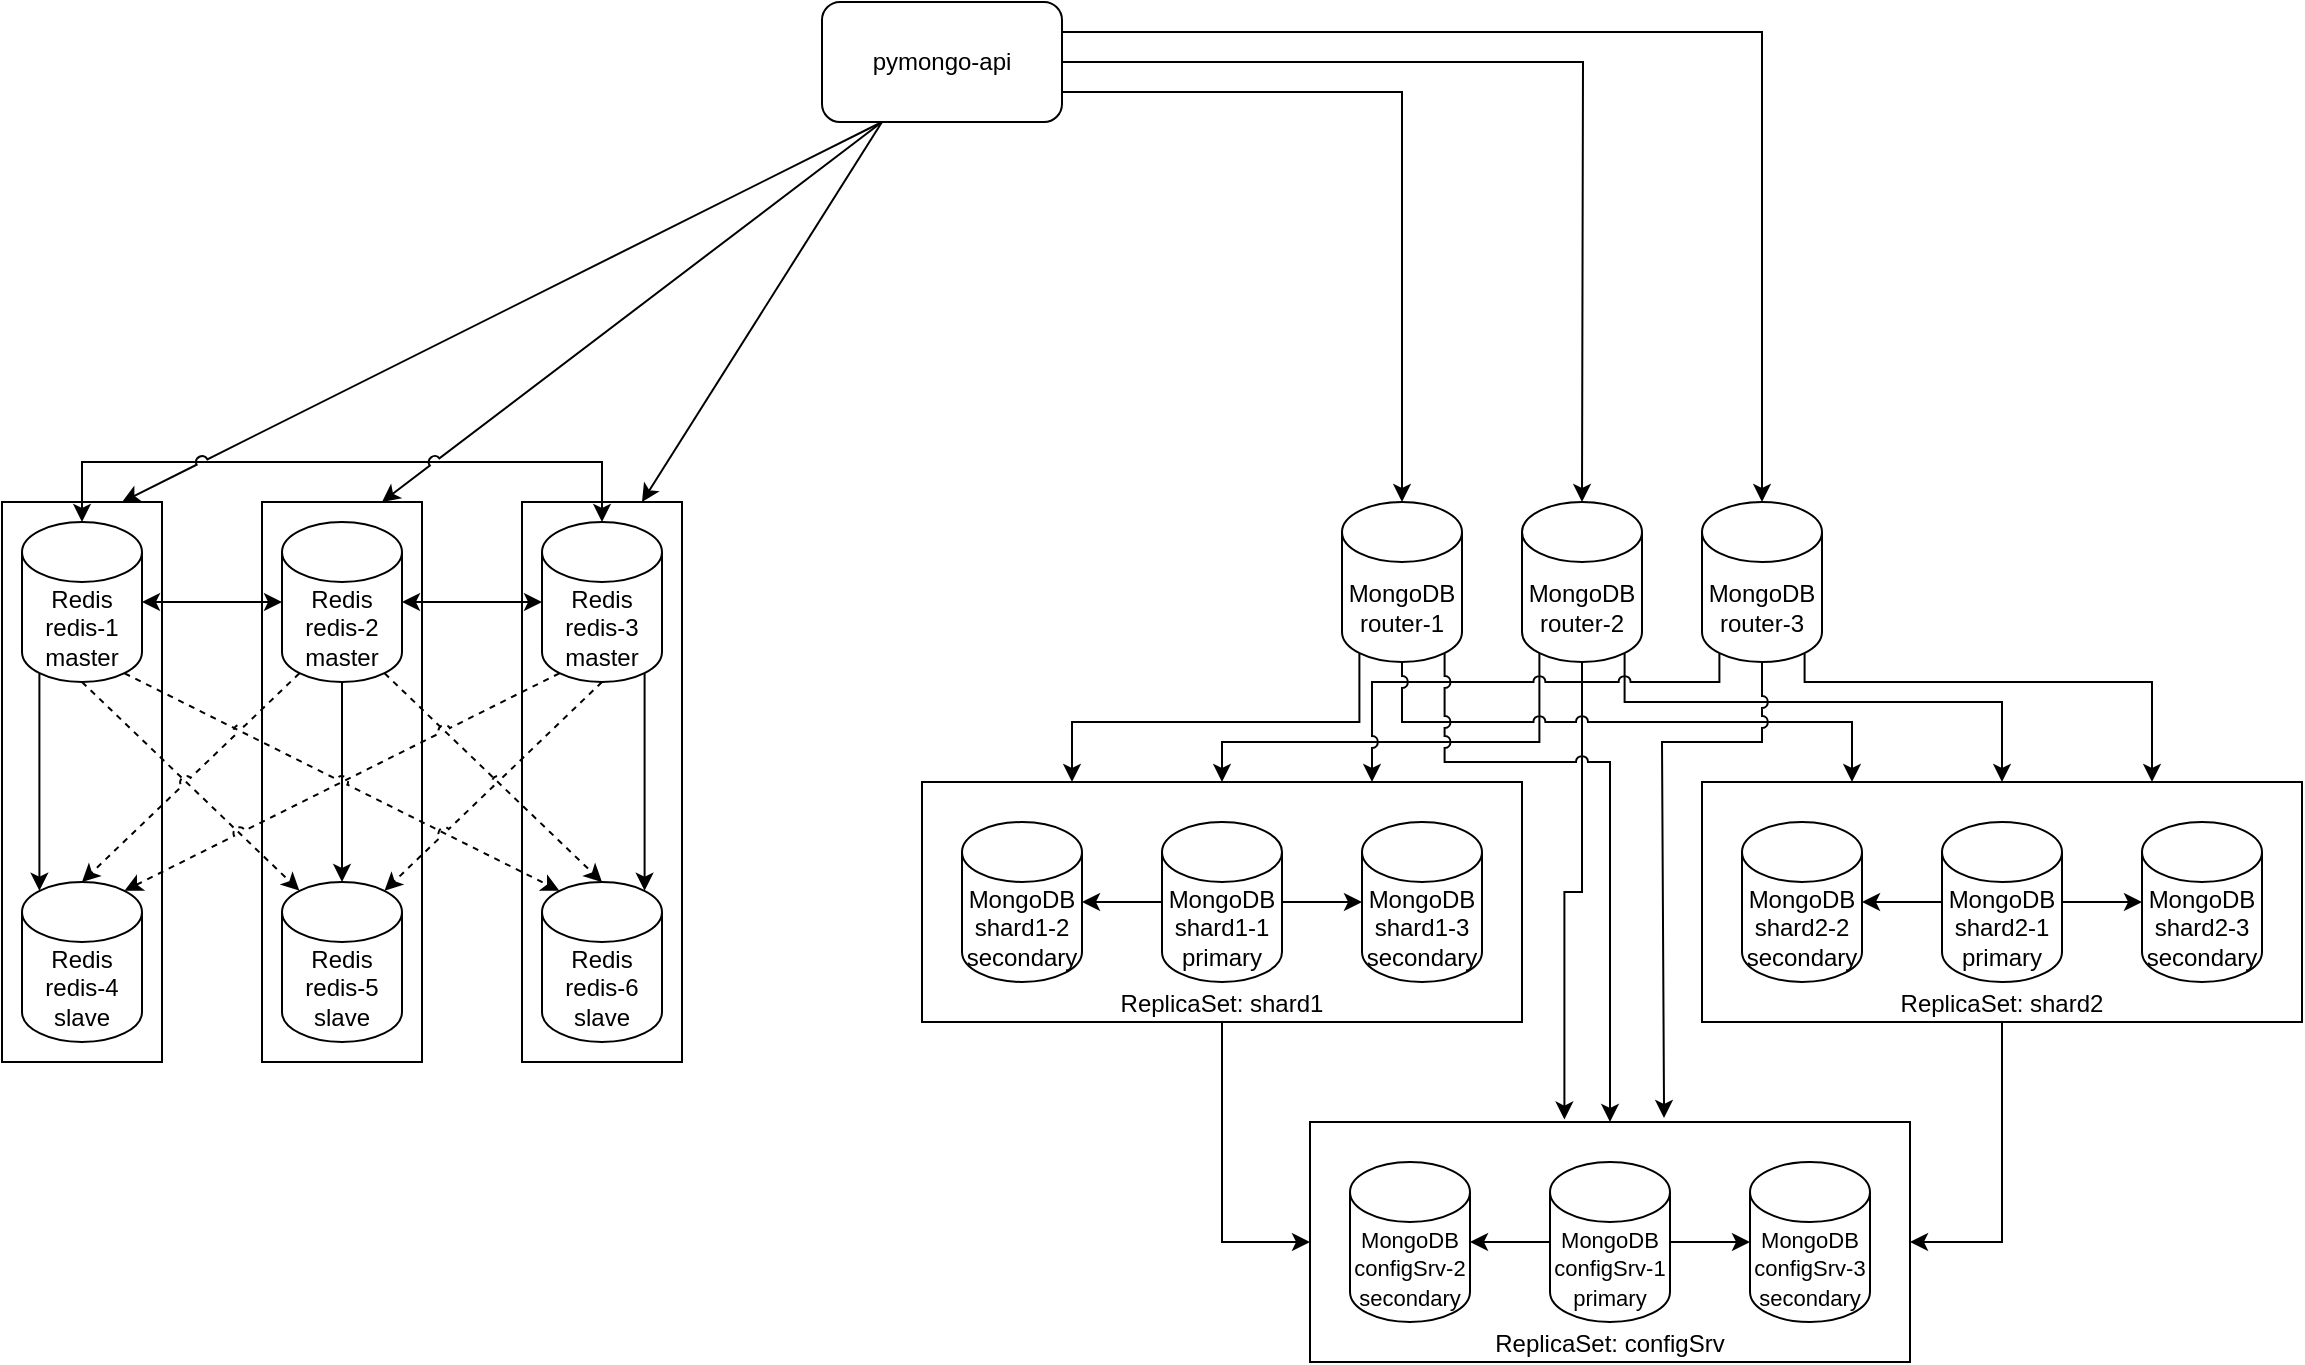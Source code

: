 <mxfile version="24.7.5">
  <diagram name="Page-1" id="-H_mtQnk-PTXWXPvYvuk">
    <mxGraphModel dx="2352" dy="864" grid="1" gridSize="10" guides="1" tooltips="1" connect="1" arrows="1" fold="1" page="1" pageScale="1" pageWidth="1169" pageHeight="827" math="0" shadow="0">
      <root>
        <mxCell id="0" />
        <mxCell id="1" parent="0" />
        <mxCell id="Lyd-lEIhE1725QVAAXBL-100" value="" style="group" vertex="1" connectable="0" parent="1">
          <mxGeometry x="190" y="380" width="80" height="280" as="geometry" />
        </mxCell>
        <mxCell id="Lyd-lEIhE1725QVAAXBL-99" value="" style="rounded=0;whiteSpace=wrap;html=1;" vertex="1" parent="Lyd-lEIhE1725QVAAXBL-100">
          <mxGeometry width="80" height="280" as="geometry" />
        </mxCell>
        <mxCell id="Lyd-lEIhE1725QVAAXBL-44" value="Redis&lt;br&gt;redis-3&lt;br&gt;master" style="shape=cylinder3;whiteSpace=wrap;html=1;boundedLbl=1;backgroundOutline=1;size=15;" vertex="1" parent="Lyd-lEIhE1725QVAAXBL-100">
          <mxGeometry x="10" y="10" width="60" height="80" as="geometry" />
        </mxCell>
        <mxCell id="Lyd-lEIhE1725QVAAXBL-49" value="Redis&lt;br&gt;redis-6&lt;br&gt;slave" style="shape=cylinder3;whiteSpace=wrap;html=1;boundedLbl=1;backgroundOutline=1;size=15;" vertex="1" parent="Lyd-lEIhE1725QVAAXBL-100">
          <mxGeometry x="10" y="190" width="60" height="80" as="geometry" />
        </mxCell>
        <mxCell id="Lyd-lEIhE1725QVAAXBL-57" style="rounded=0;orthogonalLoop=1;jettySize=auto;html=1;exitX=0.855;exitY=1;exitDx=0;exitDy=-4.35;exitPerimeter=0;entryX=0.855;entryY=0;entryDx=0;entryDy=4.35;entryPerimeter=0;jumpStyle=arc;" edge="1" parent="Lyd-lEIhE1725QVAAXBL-100" source="Lyd-lEIhE1725QVAAXBL-44" target="Lyd-lEIhE1725QVAAXBL-49">
          <mxGeometry relative="1" as="geometry" />
        </mxCell>
        <mxCell id="Lyd-lEIhE1725QVAAXBL-98" value="" style="group" vertex="1" connectable="0" parent="1">
          <mxGeometry x="60" y="380" width="80" height="280" as="geometry" />
        </mxCell>
        <mxCell id="Lyd-lEIhE1725QVAAXBL-97" value="" style="rounded=0;whiteSpace=wrap;html=1;" vertex="1" parent="Lyd-lEIhE1725QVAAXBL-98">
          <mxGeometry width="80" height="280" as="geometry" />
        </mxCell>
        <mxCell id="Lyd-lEIhE1725QVAAXBL-45" value="Redis&lt;br&gt;redis-2&lt;br&gt;master" style="shape=cylinder3;whiteSpace=wrap;html=1;boundedLbl=1;backgroundOutline=1;size=15;" vertex="1" parent="Lyd-lEIhE1725QVAAXBL-98">
          <mxGeometry x="10" y="10" width="60" height="80" as="geometry" />
        </mxCell>
        <mxCell id="Lyd-lEIhE1725QVAAXBL-48" value="Redis&lt;br&gt;redis-5&lt;br&gt;slave" style="shape=cylinder3;whiteSpace=wrap;html=1;boundedLbl=1;backgroundOutline=1;size=15;" vertex="1" parent="Lyd-lEIhE1725QVAAXBL-98">
          <mxGeometry x="10" y="190" width="60" height="80" as="geometry" />
        </mxCell>
        <mxCell id="Lyd-lEIhE1725QVAAXBL-53" style="rounded=0;orthogonalLoop=1;jettySize=auto;html=1;exitX=0.5;exitY=1;exitDx=0;exitDy=0;exitPerimeter=0;entryX=0.5;entryY=0;entryDx=0;entryDy=0;entryPerimeter=0;jumpStyle=arc;" edge="1" parent="Lyd-lEIhE1725QVAAXBL-98" source="Lyd-lEIhE1725QVAAXBL-45" target="Lyd-lEIhE1725QVAAXBL-48">
          <mxGeometry relative="1" as="geometry" />
        </mxCell>
        <mxCell id="Lyd-lEIhE1725QVAAXBL-96" value="" style="group" vertex="1" connectable="0" parent="1">
          <mxGeometry x="-70" y="380" width="80" height="280" as="geometry" />
        </mxCell>
        <mxCell id="Lyd-lEIhE1725QVAAXBL-95" value="" style="rounded=0;whiteSpace=wrap;html=1;" vertex="1" parent="Lyd-lEIhE1725QVAAXBL-96">
          <mxGeometry width="80" height="280" as="geometry" />
        </mxCell>
        <mxCell id="Lyd-lEIhE1725QVAAXBL-46" value="Redis&lt;br&gt;redis-1&lt;br&gt;master" style="shape=cylinder3;whiteSpace=wrap;html=1;boundedLbl=1;backgroundOutline=1;size=15;" vertex="1" parent="Lyd-lEIhE1725QVAAXBL-96">
          <mxGeometry x="10" y="10" width="60" height="80" as="geometry" />
        </mxCell>
        <mxCell id="Lyd-lEIhE1725QVAAXBL-47" value="Redis&lt;br&gt;redis-4&lt;br&gt;slave" style="shape=cylinder3;whiteSpace=wrap;html=1;boundedLbl=1;backgroundOutline=1;size=15;" vertex="1" parent="Lyd-lEIhE1725QVAAXBL-96">
          <mxGeometry x="10" y="190" width="60" height="80" as="geometry" />
        </mxCell>
        <mxCell id="Lyd-lEIhE1725QVAAXBL-50" style="rounded=0;orthogonalLoop=1;jettySize=auto;html=1;exitX=0.145;exitY=1;exitDx=0;exitDy=-4.35;exitPerimeter=0;entryX=0.145;entryY=0;entryDx=0;entryDy=4.35;entryPerimeter=0;jumpStyle=arc;" edge="1" parent="Lyd-lEIhE1725QVAAXBL-96" source="Lyd-lEIhE1725QVAAXBL-46" target="Lyd-lEIhE1725QVAAXBL-47">
          <mxGeometry relative="1" as="geometry" />
        </mxCell>
        <mxCell id="Lyd-lEIhE1725QVAAXBL-33" value="" style="group" vertex="1" connectable="0" parent="1">
          <mxGeometry x="780" y="520" width="300" height="120" as="geometry" />
        </mxCell>
        <mxCell id="Lyd-lEIhE1725QVAAXBL-32" value="ReplicaSet: shard2" style="rounded=0;whiteSpace=wrap;html=1;verticalAlign=bottom;" vertex="1" parent="Lyd-lEIhE1725QVAAXBL-33">
          <mxGeometry width="300" height="120" as="geometry" />
        </mxCell>
        <mxCell id="Lyd-lEIhE1725QVAAXBL-3" value="MongoDB&lt;br&gt;shard2-1&lt;br&gt;primary" style="shape=cylinder3;whiteSpace=wrap;html=1;boundedLbl=1;backgroundOutline=1;size=15;" vertex="1" parent="Lyd-lEIhE1725QVAAXBL-33">
          <mxGeometry x="120" y="20" width="60" height="80" as="geometry" />
        </mxCell>
        <mxCell id="Lyd-lEIhE1725QVAAXBL-16" value="MongoDB&lt;br&gt;shard2-2&lt;br&gt;secondary" style="shape=cylinder3;whiteSpace=wrap;html=1;boundedLbl=1;backgroundOutline=1;size=15;" vertex="1" parent="Lyd-lEIhE1725QVAAXBL-33">
          <mxGeometry x="20" y="20" width="60" height="80" as="geometry" />
        </mxCell>
        <mxCell id="Lyd-lEIhE1725QVAAXBL-17" value="MongoDB&lt;br&gt;shard2-3&lt;br&gt;secondary" style="shape=cylinder3;whiteSpace=wrap;html=1;boundedLbl=1;backgroundOutline=1;size=15;" vertex="1" parent="Lyd-lEIhE1725QVAAXBL-33">
          <mxGeometry x="220" y="20" width="60" height="80" as="geometry" />
        </mxCell>
        <mxCell id="Lyd-lEIhE1725QVAAXBL-25" style="edgeStyle=orthogonalEdgeStyle;rounded=0;orthogonalLoop=1;jettySize=auto;html=1;exitX=0;exitY=0.5;exitDx=0;exitDy=0;exitPerimeter=0;entryX=1;entryY=0.5;entryDx=0;entryDy=0;entryPerimeter=0;" edge="1" parent="Lyd-lEIhE1725QVAAXBL-33" source="Lyd-lEIhE1725QVAAXBL-3" target="Lyd-lEIhE1725QVAAXBL-16">
          <mxGeometry relative="1" as="geometry" />
        </mxCell>
        <mxCell id="Lyd-lEIhE1725QVAAXBL-26" style="edgeStyle=orthogonalEdgeStyle;rounded=0;orthogonalLoop=1;jettySize=auto;html=1;exitX=1;exitY=0.5;exitDx=0;exitDy=0;exitPerimeter=0;entryX=0;entryY=0.5;entryDx=0;entryDy=0;entryPerimeter=0;" edge="1" parent="Lyd-lEIhE1725QVAAXBL-33" source="Lyd-lEIhE1725QVAAXBL-3" target="Lyd-lEIhE1725QVAAXBL-17">
          <mxGeometry relative="1" as="geometry" />
        </mxCell>
        <mxCell id="Lyd-lEIhE1725QVAAXBL-31" value="" style="group" vertex="1" connectable="0" parent="1">
          <mxGeometry x="390" y="520" width="300" height="120" as="geometry" />
        </mxCell>
        <mxCell id="Lyd-lEIhE1725QVAAXBL-30" value="ReplicaSet: shard1" style="rounded=0;whiteSpace=wrap;html=1;verticalAlign=bottom;" vertex="1" parent="Lyd-lEIhE1725QVAAXBL-31">
          <mxGeometry width="300" height="120" as="geometry" />
        </mxCell>
        <mxCell id="Lyd-lEIhE1725QVAAXBL-2" value="MongoDB&lt;br&gt;shard1-1&lt;br&gt;primary" style="shape=cylinder3;whiteSpace=wrap;html=1;boundedLbl=1;backgroundOutline=1;size=15;" vertex="1" parent="Lyd-lEIhE1725QVAAXBL-31">
          <mxGeometry x="120" y="20" width="60" height="80" as="geometry" />
        </mxCell>
        <mxCell id="Lyd-lEIhE1725QVAAXBL-12" value="MongoDB&lt;br&gt;shard1-2&lt;br&gt;secondary" style="shape=cylinder3;whiteSpace=wrap;html=1;boundedLbl=1;backgroundOutline=1;size=15;" vertex="1" parent="Lyd-lEIhE1725QVAAXBL-31">
          <mxGeometry x="20" y="20" width="60" height="80" as="geometry" />
        </mxCell>
        <mxCell id="Lyd-lEIhE1725QVAAXBL-13" value="MongoDB&lt;br&gt;shard1-3&lt;br&gt;secondary" style="shape=cylinder3;whiteSpace=wrap;html=1;boundedLbl=1;backgroundOutline=1;size=15;" vertex="1" parent="Lyd-lEIhE1725QVAAXBL-31">
          <mxGeometry x="220" y="20" width="60" height="80" as="geometry" />
        </mxCell>
        <mxCell id="Lyd-lEIhE1725QVAAXBL-21" style="edgeStyle=orthogonalEdgeStyle;rounded=0;orthogonalLoop=1;jettySize=auto;html=1;exitX=0;exitY=0.5;exitDx=0;exitDy=0;exitPerimeter=0;entryX=1;entryY=0.5;entryDx=0;entryDy=0;entryPerimeter=0;" edge="1" parent="Lyd-lEIhE1725QVAAXBL-31" source="Lyd-lEIhE1725QVAAXBL-2" target="Lyd-lEIhE1725QVAAXBL-12">
          <mxGeometry relative="1" as="geometry" />
        </mxCell>
        <mxCell id="Lyd-lEIhE1725QVAAXBL-22" style="edgeStyle=orthogonalEdgeStyle;rounded=0;orthogonalLoop=1;jettySize=auto;html=1;exitX=1;exitY=0.5;exitDx=0;exitDy=0;exitPerimeter=0;entryX=0;entryY=0.5;entryDx=0;entryDy=0;entryPerimeter=0;" edge="1" parent="Lyd-lEIhE1725QVAAXBL-31" source="Lyd-lEIhE1725QVAAXBL-2" target="Lyd-lEIhE1725QVAAXBL-13">
          <mxGeometry relative="1" as="geometry" />
        </mxCell>
        <mxCell id="zA23MoTUsTF4_91t8viU-3" value="pymongo-api" style="rounded=1;whiteSpace=wrap;html=1;" parent="1" vertex="1">
          <mxGeometry x="340" y="130" width="120" height="60" as="geometry" />
        </mxCell>
        <mxCell id="zA23MoTUsTF4_91t8viU-4" style="edgeStyle=orthogonalEdgeStyle;rounded=0;orthogonalLoop=1;jettySize=auto;html=1;exitX=1;exitY=0.5;exitDx=0;exitDy=0;entryX=0.5;entryY=0;entryDx=0;entryDy=0;entryPerimeter=0;" parent="1" source="zA23MoTUsTF4_91t8viU-3" edge="1">
          <mxGeometry relative="1" as="geometry">
            <mxPoint x="720" y="380" as="targetPoint" />
          </mxGeometry>
        </mxCell>
        <mxCell id="Lyd-lEIhE1725QVAAXBL-51" style="rounded=0;orthogonalLoop=1;jettySize=auto;html=1;exitX=0.5;exitY=1;exitDx=0;exitDy=0;exitPerimeter=0;entryX=0.145;entryY=0;entryDx=0;entryDy=4.35;entryPerimeter=0;dashed=1;" edge="1" parent="1" source="Lyd-lEIhE1725QVAAXBL-46" target="Lyd-lEIhE1725QVAAXBL-48">
          <mxGeometry relative="1" as="geometry" />
        </mxCell>
        <mxCell id="Lyd-lEIhE1725QVAAXBL-52" style="rounded=0;orthogonalLoop=1;jettySize=auto;html=1;exitX=0.855;exitY=1;exitDx=0;exitDy=-4.35;exitPerimeter=0;entryX=0.145;entryY=0;entryDx=0;entryDy=4.35;entryPerimeter=0;jumpStyle=arc;dashed=1;" edge="1" parent="1" source="Lyd-lEIhE1725QVAAXBL-46" target="Lyd-lEIhE1725QVAAXBL-49">
          <mxGeometry relative="1" as="geometry" />
        </mxCell>
        <mxCell id="Lyd-lEIhE1725QVAAXBL-54" style="rounded=0;orthogonalLoop=1;jettySize=auto;html=1;exitX=0.145;exitY=1;exitDx=0;exitDy=-4.35;exitPerimeter=0;entryX=0.5;entryY=0;entryDx=0;entryDy=0;entryPerimeter=0;jumpStyle=arc;dashed=1;" edge="1" parent="1" source="Lyd-lEIhE1725QVAAXBL-45" target="Lyd-lEIhE1725QVAAXBL-47">
          <mxGeometry relative="1" as="geometry" />
        </mxCell>
        <mxCell id="Lyd-lEIhE1725QVAAXBL-55" style="rounded=0;orthogonalLoop=1;jettySize=auto;html=1;exitX=0.855;exitY=1;exitDx=0;exitDy=-4.35;exitPerimeter=0;entryX=0.5;entryY=0;entryDx=0;entryDy=0;entryPerimeter=0;jumpStyle=arc;dashed=1;" edge="1" parent="1" source="Lyd-lEIhE1725QVAAXBL-45" target="Lyd-lEIhE1725QVAAXBL-49">
          <mxGeometry relative="1" as="geometry" />
        </mxCell>
        <mxCell id="Lyd-lEIhE1725QVAAXBL-58" style="rounded=0;orthogonalLoop=1;jettySize=auto;html=1;exitX=0.5;exitY=1;exitDx=0;exitDy=0;exitPerimeter=0;entryX=0.855;entryY=0;entryDx=0;entryDy=4.35;entryPerimeter=0;jumpStyle=arc;dashed=1;" edge="1" parent="1" source="Lyd-lEIhE1725QVAAXBL-44" target="Lyd-lEIhE1725QVAAXBL-48">
          <mxGeometry relative="1" as="geometry" />
        </mxCell>
        <mxCell id="Lyd-lEIhE1725QVAAXBL-59" style="rounded=0;orthogonalLoop=1;jettySize=auto;html=1;exitX=0.145;exitY=1;exitDx=0;exitDy=-4.35;exitPerimeter=0;entryX=0.855;entryY=0;entryDx=0;entryDy=4.35;entryPerimeter=0;jumpStyle=arc;dashed=1;" edge="1" parent="1" source="Lyd-lEIhE1725QVAAXBL-44" target="Lyd-lEIhE1725QVAAXBL-47">
          <mxGeometry relative="1" as="geometry" />
        </mxCell>
        <mxCell id="Lyd-lEIhE1725QVAAXBL-61" style="edgeStyle=orthogonalEdgeStyle;rounded=0;orthogonalLoop=1;jettySize=auto;html=1;exitX=0;exitY=0.5;exitDx=0;exitDy=0;exitPerimeter=0;entryX=1;entryY=0.5;entryDx=0;entryDy=0;entryPerimeter=0;startArrow=classic;startFill=1;" edge="1" parent="1" source="Lyd-lEIhE1725QVAAXBL-45" target="Lyd-lEIhE1725QVAAXBL-46">
          <mxGeometry relative="1" as="geometry" />
        </mxCell>
        <mxCell id="Lyd-lEIhE1725QVAAXBL-62" style="edgeStyle=orthogonalEdgeStyle;rounded=0;orthogonalLoop=1;jettySize=auto;html=1;exitX=1;exitY=0.5;exitDx=0;exitDy=0;exitPerimeter=0;entryX=0;entryY=0.5;entryDx=0;entryDy=0;entryPerimeter=0;startArrow=classic;startFill=1;" edge="1" parent="1" source="Lyd-lEIhE1725QVAAXBL-45" target="Lyd-lEIhE1725QVAAXBL-44">
          <mxGeometry relative="1" as="geometry" />
        </mxCell>
        <mxCell id="Lyd-lEIhE1725QVAAXBL-63" style="edgeStyle=orthogonalEdgeStyle;rounded=0;orthogonalLoop=1;jettySize=auto;html=1;exitX=0.5;exitY=0;exitDx=0;exitDy=0;exitPerimeter=0;entryX=0.5;entryY=0;entryDx=0;entryDy=0;entryPerimeter=0;curved=0;startArrow=classic;startFill=1;" edge="1" parent="1" source="Lyd-lEIhE1725QVAAXBL-44" target="Lyd-lEIhE1725QVAAXBL-46">
          <mxGeometry relative="1" as="geometry">
            <Array as="points">
              <mxPoint x="230" y="360" />
              <mxPoint x="-30" y="360" />
            </Array>
          </mxGeometry>
        </mxCell>
        <mxCell id="Lyd-lEIhE1725QVAAXBL-64" style="rounded=0;orthogonalLoop=1;jettySize=auto;html=1;exitX=0.25;exitY=1;exitDx=0;exitDy=0;entryX=0.75;entryY=0;entryDx=0;entryDy=0;jumpStyle=arc;" edge="1" parent="1" source="zA23MoTUsTF4_91t8viU-3" target="Lyd-lEIhE1725QVAAXBL-95">
          <mxGeometry relative="1" as="geometry" />
        </mxCell>
        <mxCell id="Lyd-lEIhE1725QVAAXBL-65" style="rounded=0;orthogonalLoop=1;jettySize=auto;html=1;exitX=0.25;exitY=1;exitDx=0;exitDy=0;entryX=0.75;entryY=0;entryDx=0;entryDy=0;jumpStyle=arc;" edge="1" parent="1" source="zA23MoTUsTF4_91t8viU-3" target="Lyd-lEIhE1725QVAAXBL-97">
          <mxGeometry relative="1" as="geometry" />
        </mxCell>
        <mxCell id="Lyd-lEIhE1725QVAAXBL-66" style="rounded=0;orthogonalLoop=1;jettySize=auto;html=1;exitX=0.25;exitY=1;exitDx=0;exitDy=0;entryX=0.75;entryY=0;entryDx=0;entryDy=0;jumpStyle=arc;" edge="1" parent="1" source="zA23MoTUsTF4_91t8viU-3" target="Lyd-lEIhE1725QVAAXBL-99">
          <mxGeometry relative="1" as="geometry" />
        </mxCell>
        <mxCell id="Lyd-lEIhE1725QVAAXBL-71" value="" style="group;verticalAlign=bottom;" vertex="1" connectable="0" parent="1">
          <mxGeometry x="584" y="690" width="300" height="120" as="geometry" />
        </mxCell>
        <mxCell id="Lyd-lEIhE1725QVAAXBL-72" value="ReplicaSet: configSrv" style="rounded=0;whiteSpace=wrap;html=1;verticalAlign=bottom;" vertex="1" parent="Lyd-lEIhE1725QVAAXBL-71">
          <mxGeometry width="300" height="120" as="geometry" />
        </mxCell>
        <mxCell id="Lyd-lEIhE1725QVAAXBL-73" value="&lt;font style=&quot;font-size: 11px;&quot;&gt;MongoDB&lt;br&gt;configSrv-1&lt;br&gt;primary&lt;/font&gt;" style="shape=cylinder3;whiteSpace=wrap;html=1;boundedLbl=1;backgroundOutline=1;size=15;" vertex="1" parent="Lyd-lEIhE1725QVAAXBL-71">
          <mxGeometry x="120" y="20" width="60" height="80" as="geometry" />
        </mxCell>
        <mxCell id="Lyd-lEIhE1725QVAAXBL-74" value="&lt;font style=&quot;font-size: 11px;&quot;&gt;MongoDB&lt;br&gt;configSrv-2&lt;br&gt;secondary&lt;/font&gt;" style="shape=cylinder3;whiteSpace=wrap;html=1;boundedLbl=1;backgroundOutline=1;size=15;" vertex="1" parent="Lyd-lEIhE1725QVAAXBL-71">
          <mxGeometry x="20" y="20" width="60" height="80" as="geometry" />
        </mxCell>
        <mxCell id="Lyd-lEIhE1725QVAAXBL-75" value="&lt;font style=&quot;font-size: 11px;&quot;&gt;MongoDB&lt;br&gt;configSrv-3&lt;br&gt;secondary&lt;/font&gt;" style="shape=cylinder3;whiteSpace=wrap;html=1;boundedLbl=1;backgroundOutline=1;size=15;" vertex="1" parent="Lyd-lEIhE1725QVAAXBL-71">
          <mxGeometry x="220" y="20" width="60" height="80" as="geometry" />
        </mxCell>
        <mxCell id="Lyd-lEIhE1725QVAAXBL-76" style="edgeStyle=orthogonalEdgeStyle;rounded=0;orthogonalLoop=1;jettySize=auto;html=1;exitX=0;exitY=0.5;exitDx=0;exitDy=0;exitPerimeter=0;entryX=1;entryY=0.5;entryDx=0;entryDy=0;entryPerimeter=0;" edge="1" parent="Lyd-lEIhE1725QVAAXBL-71" source="Lyd-lEIhE1725QVAAXBL-73" target="Lyd-lEIhE1725QVAAXBL-74">
          <mxGeometry relative="1" as="geometry" />
        </mxCell>
        <mxCell id="Lyd-lEIhE1725QVAAXBL-77" style="edgeStyle=orthogonalEdgeStyle;rounded=0;orthogonalLoop=1;jettySize=auto;html=1;exitX=1;exitY=0.5;exitDx=0;exitDy=0;exitPerimeter=0;entryX=0;entryY=0.5;entryDx=0;entryDy=0;entryPerimeter=0;" edge="1" parent="Lyd-lEIhE1725QVAAXBL-71" source="Lyd-lEIhE1725QVAAXBL-73" target="Lyd-lEIhE1725QVAAXBL-75">
          <mxGeometry relative="1" as="geometry" />
        </mxCell>
        <mxCell id="Lyd-lEIhE1725QVAAXBL-78" style="edgeStyle=orthogonalEdgeStyle;rounded=0;orthogonalLoop=1;jettySize=auto;html=1;exitX=0.5;exitY=1;exitDx=0;exitDy=0;entryX=0;entryY=0.5;entryDx=0;entryDy=0;" edge="1" parent="1" source="Lyd-lEIhE1725QVAAXBL-30" target="Lyd-lEIhE1725QVAAXBL-72">
          <mxGeometry relative="1" as="geometry" />
        </mxCell>
        <mxCell id="Lyd-lEIhE1725QVAAXBL-79" style="edgeStyle=orthogonalEdgeStyle;rounded=0;orthogonalLoop=1;jettySize=auto;html=1;exitX=0.5;exitY=1;exitDx=0;exitDy=0;entryX=1;entryY=0.5;entryDx=0;entryDy=0;" edge="1" parent="1" source="Lyd-lEIhE1725QVAAXBL-32" target="Lyd-lEIhE1725QVAAXBL-72">
          <mxGeometry relative="1" as="geometry" />
        </mxCell>
        <mxCell id="Lyd-lEIhE1725QVAAXBL-86" style="edgeStyle=orthogonalEdgeStyle;rounded=0;orthogonalLoop=1;jettySize=auto;html=1;exitX=0.145;exitY=1;exitDx=0;exitDy=-4.35;exitPerimeter=0;entryX=0.25;entryY=0;entryDx=0;entryDy=0;" edge="1" parent="1" source="Lyd-lEIhE1725QVAAXBL-81" target="Lyd-lEIhE1725QVAAXBL-30">
          <mxGeometry relative="1" as="geometry" />
        </mxCell>
        <mxCell id="Lyd-lEIhE1725QVAAXBL-81" value="MongoDB&lt;br&gt;router-1" style="shape=cylinder3;whiteSpace=wrap;html=1;boundedLbl=1;backgroundOutline=1;size=15;" vertex="1" parent="1">
          <mxGeometry x="600" y="380" width="60" height="80" as="geometry" />
        </mxCell>
        <mxCell id="Lyd-lEIhE1725QVAAXBL-89" style="edgeStyle=orthogonalEdgeStyle;rounded=0;orthogonalLoop=1;jettySize=auto;html=1;exitX=0.145;exitY=1;exitDx=0;exitDy=-4.35;exitPerimeter=0;entryX=0.5;entryY=0;entryDx=0;entryDy=0;" edge="1" parent="1" source="Lyd-lEIhE1725QVAAXBL-82" target="Lyd-lEIhE1725QVAAXBL-30">
          <mxGeometry relative="1" as="geometry">
            <Array as="points">
              <mxPoint x="699" y="500" />
              <mxPoint x="540" y="500" />
            </Array>
          </mxGeometry>
        </mxCell>
        <mxCell id="Lyd-lEIhE1725QVAAXBL-91" style="edgeStyle=orthogonalEdgeStyle;rounded=0;orthogonalLoop=1;jettySize=auto;html=1;exitX=0.855;exitY=1;exitDx=0;exitDy=-4.35;exitPerimeter=0;entryX=0.5;entryY=0;entryDx=0;entryDy=0;" edge="1" parent="1" source="Lyd-lEIhE1725QVAAXBL-82" target="Lyd-lEIhE1725QVAAXBL-32">
          <mxGeometry relative="1" as="geometry">
            <Array as="points">
              <mxPoint x="741" y="480" />
              <mxPoint x="930" y="480" />
            </Array>
          </mxGeometry>
        </mxCell>
        <mxCell id="Lyd-lEIhE1725QVAAXBL-82" value="MongoDB&lt;br&gt;router-2" style="shape=cylinder3;whiteSpace=wrap;html=1;boundedLbl=1;backgroundOutline=1;size=15;" vertex="1" parent="1">
          <mxGeometry x="690" y="380" width="60" height="80" as="geometry" />
        </mxCell>
        <mxCell id="Lyd-lEIhE1725QVAAXBL-92" style="edgeStyle=orthogonalEdgeStyle;rounded=0;orthogonalLoop=1;jettySize=auto;html=1;exitX=0.145;exitY=1;exitDx=0;exitDy=-4.35;exitPerimeter=0;entryX=0.75;entryY=0;entryDx=0;entryDy=0;jumpStyle=arc;" edge="1" parent="1" source="Lyd-lEIhE1725QVAAXBL-83" target="Lyd-lEIhE1725QVAAXBL-30">
          <mxGeometry relative="1" as="geometry">
            <Array as="points">
              <mxPoint x="789" y="470" />
              <mxPoint x="615" y="470" />
            </Array>
          </mxGeometry>
        </mxCell>
        <mxCell id="Lyd-lEIhE1725QVAAXBL-94" style="edgeStyle=orthogonalEdgeStyle;rounded=0;orthogonalLoop=1;jettySize=auto;html=1;exitX=0.855;exitY=1;exitDx=0;exitDy=-4.35;exitPerimeter=0;entryX=0.75;entryY=0;entryDx=0;entryDy=0;" edge="1" parent="1" source="Lyd-lEIhE1725QVAAXBL-83" target="Lyd-lEIhE1725QVAAXBL-32">
          <mxGeometry relative="1" as="geometry">
            <Array as="points">
              <mxPoint x="831" y="470" />
              <mxPoint x="1005" y="470" />
            </Array>
          </mxGeometry>
        </mxCell>
        <mxCell id="Lyd-lEIhE1725QVAAXBL-83" value="MongoDB&lt;br&gt;router-3" style="shape=cylinder3;whiteSpace=wrap;html=1;boundedLbl=1;backgroundOutline=1;size=15;" vertex="1" parent="1">
          <mxGeometry x="780" y="380" width="60" height="80" as="geometry" />
        </mxCell>
        <mxCell id="Lyd-lEIhE1725QVAAXBL-84" style="edgeStyle=orthogonalEdgeStyle;rounded=0;orthogonalLoop=1;jettySize=auto;html=1;exitX=1;exitY=0.75;exitDx=0;exitDy=0;entryX=0.5;entryY=0;entryDx=0;entryDy=0;entryPerimeter=0;" edge="1" parent="1" source="zA23MoTUsTF4_91t8viU-3" target="Lyd-lEIhE1725QVAAXBL-81">
          <mxGeometry relative="1" as="geometry" />
        </mxCell>
        <mxCell id="Lyd-lEIhE1725QVAAXBL-85" style="edgeStyle=orthogonalEdgeStyle;rounded=0;orthogonalLoop=1;jettySize=auto;html=1;exitX=1;exitY=0.25;exitDx=0;exitDy=0;entryX=0.5;entryY=0;entryDx=0;entryDy=0;entryPerimeter=0;" edge="1" parent="1" source="zA23MoTUsTF4_91t8viU-3" target="Lyd-lEIhE1725QVAAXBL-83">
          <mxGeometry relative="1" as="geometry" />
        </mxCell>
        <mxCell id="Lyd-lEIhE1725QVAAXBL-90" style="edgeStyle=orthogonalEdgeStyle;rounded=0;orthogonalLoop=1;jettySize=auto;html=1;exitX=0.5;exitY=1;exitDx=0;exitDy=0;exitPerimeter=0;entryX=0.424;entryY=-0.01;entryDx=0;entryDy=0;entryPerimeter=0;" edge="1" parent="1" source="Lyd-lEIhE1725QVAAXBL-82" target="Lyd-lEIhE1725QVAAXBL-72">
          <mxGeometry relative="1" as="geometry" />
        </mxCell>
        <mxCell id="Lyd-lEIhE1725QVAAXBL-87" style="edgeStyle=orthogonalEdgeStyle;rounded=0;orthogonalLoop=1;jettySize=auto;html=1;exitX=0.5;exitY=1;exitDx=0;exitDy=0;exitPerimeter=0;entryX=0.25;entryY=0;entryDx=0;entryDy=0;jumpStyle=arc;" edge="1" parent="1" source="Lyd-lEIhE1725QVAAXBL-81" target="Lyd-lEIhE1725QVAAXBL-32">
          <mxGeometry relative="1" as="geometry" />
        </mxCell>
        <mxCell id="Lyd-lEIhE1725QVAAXBL-88" style="edgeStyle=orthogonalEdgeStyle;rounded=0;orthogonalLoop=1;jettySize=auto;html=1;exitX=0.855;exitY=1;exitDx=0;exitDy=-4.35;exitPerimeter=0;entryX=0.5;entryY=0;entryDx=0;entryDy=0;jumpStyle=arc;" edge="1" parent="1" source="Lyd-lEIhE1725QVAAXBL-81" target="Lyd-lEIhE1725QVAAXBL-72">
          <mxGeometry relative="1" as="geometry">
            <Array as="points">
              <mxPoint x="651" y="510" />
              <mxPoint x="734" y="510" />
            </Array>
          </mxGeometry>
        </mxCell>
        <mxCell id="Lyd-lEIhE1725QVAAXBL-93" style="edgeStyle=orthogonalEdgeStyle;rounded=0;orthogonalLoop=1;jettySize=auto;html=1;exitX=0.5;exitY=1;exitDx=0;exitDy=0;exitPerimeter=0;entryX=0.59;entryY=-0.017;entryDx=0;entryDy=0;entryPerimeter=0;jumpStyle=arc;" edge="1" parent="1" source="Lyd-lEIhE1725QVAAXBL-83" target="Lyd-lEIhE1725QVAAXBL-72">
          <mxGeometry relative="1" as="geometry">
            <Array as="points">
              <mxPoint x="810" y="500" />
              <mxPoint x="760" y="500" />
              <mxPoint x="760" y="575" />
              <mxPoint x="761" y="575" />
            </Array>
          </mxGeometry>
        </mxCell>
      </root>
    </mxGraphModel>
  </diagram>
</mxfile>
